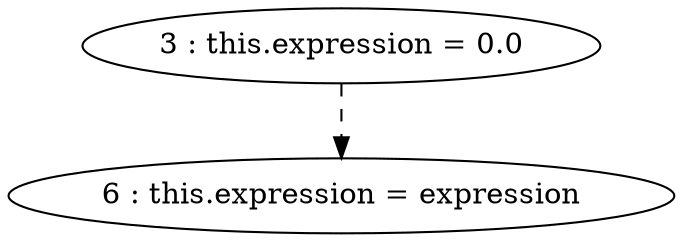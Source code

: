digraph G {
"3 : this.expression = 0.0"
"3 : this.expression = 0.0" -> "6 : this.expression = expression" [style=dashed]
"6 : this.expression = expression"
}